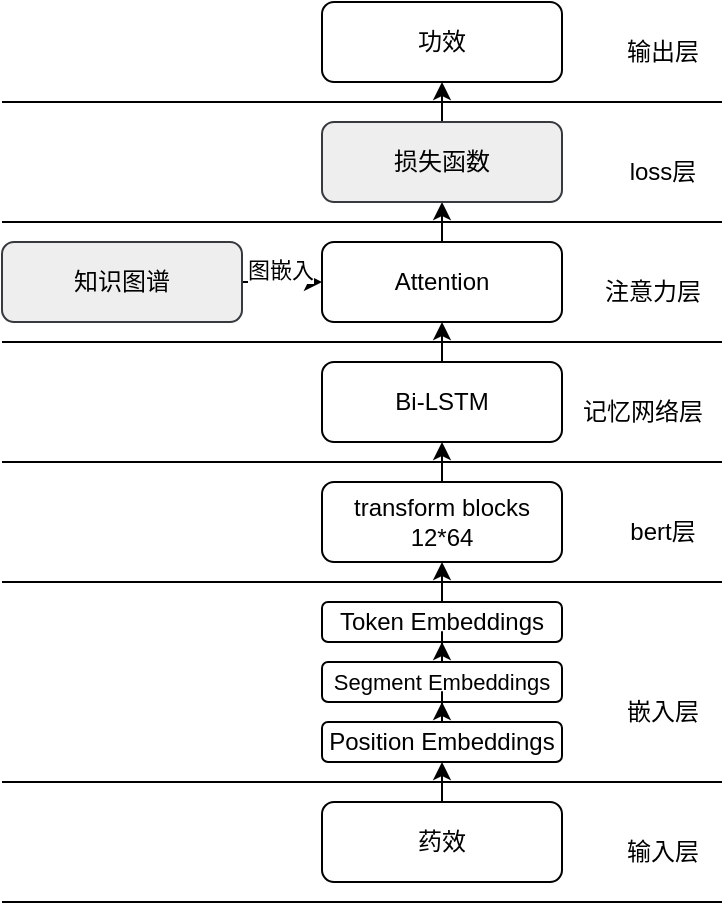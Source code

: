 <mxfile version="25.0.3">
  <diagram id="C5RBs43oDa-KdzZeNtuy" name="Page-1">
    <mxGraphModel dx="607" dy="324" grid="1" gridSize="10" guides="1" tooltips="1" connect="1" arrows="1" fold="1" page="1" pageScale="1" pageWidth="827" pageHeight="1169" math="0" shadow="0">
      <root>
        <mxCell id="WIyWlLk6GJQsqaUBKTNV-0" />
        <mxCell id="WIyWlLk6GJQsqaUBKTNV-1" parent="WIyWlLk6GJQsqaUBKTNV-0" />
        <mxCell id="dwytKqZ6Oi4gPbC8ugy5-39" style="edgeStyle=orthogonalEdgeStyle;rounded=1;orthogonalLoop=1;jettySize=auto;html=1;entryX=0.5;entryY=1;entryDx=0;entryDy=0;" parent="WIyWlLk6GJQsqaUBKTNV-1" source="dwytKqZ6Oi4gPbC8ugy5-0" target="dwytKqZ6Oi4gPbC8ugy5-35" edge="1">
          <mxGeometry relative="1" as="geometry" />
        </mxCell>
        <mxCell id="dwytKqZ6Oi4gPbC8ugy5-0" value="药效" style="rounded=1;whiteSpace=wrap;html=1;labelBackgroundColor=none;" parent="WIyWlLk6GJQsqaUBKTNV-1" vertex="1">
          <mxGeometry x="320" y="480" width="120" height="40" as="geometry" />
        </mxCell>
        <mxCell id="dwytKqZ6Oi4gPbC8ugy5-20" style="edgeStyle=orthogonalEdgeStyle;rounded=1;orthogonalLoop=1;jettySize=auto;html=1;entryX=0.5;entryY=1;entryDx=0;entryDy=0;" parent="WIyWlLk6GJQsqaUBKTNV-1" source="dwytKqZ6Oi4gPbC8ugy5-2" target="dwytKqZ6Oi4gPbC8ugy5-3" edge="1">
          <mxGeometry relative="1" as="geometry" />
        </mxCell>
        <mxCell id="dwytKqZ6Oi4gPbC8ugy5-2" value="transform blocks&lt;br&gt;12*64" style="rounded=1;whiteSpace=wrap;html=1;labelBackgroundColor=none;" parent="WIyWlLk6GJQsqaUBKTNV-1" vertex="1">
          <mxGeometry x="320" y="320" width="120" height="40" as="geometry" />
        </mxCell>
        <mxCell id="dwytKqZ6Oi4gPbC8ugy5-21" style="edgeStyle=orthogonalEdgeStyle;rounded=1;orthogonalLoop=1;jettySize=auto;html=1;entryX=0.5;entryY=1;entryDx=0;entryDy=0;" parent="WIyWlLk6GJQsqaUBKTNV-1" source="dwytKqZ6Oi4gPbC8ugy5-3" target="dwytKqZ6Oi4gPbC8ugy5-4" edge="1">
          <mxGeometry relative="1" as="geometry" />
        </mxCell>
        <mxCell id="dwytKqZ6Oi4gPbC8ugy5-3" value="Bi-LSTM" style="rounded=1;whiteSpace=wrap;html=1;labelBackgroundColor=none;" parent="WIyWlLk6GJQsqaUBKTNV-1" vertex="1">
          <mxGeometry x="320" y="260" width="120" height="40" as="geometry" />
        </mxCell>
        <mxCell id="drv2qBdMeFoUVyXMTwyf-8" style="edgeStyle=orthogonalEdgeStyle;rounded=1;orthogonalLoop=1;jettySize=auto;html=1;entryX=0.5;entryY=1;entryDx=0;entryDy=0;" edge="1" parent="WIyWlLk6GJQsqaUBKTNV-1" source="dwytKqZ6Oi4gPbC8ugy5-4" target="drv2qBdMeFoUVyXMTwyf-3">
          <mxGeometry relative="1" as="geometry" />
        </mxCell>
        <mxCell id="dwytKqZ6Oi4gPbC8ugy5-4" value="Attention" style="rounded=1;whiteSpace=wrap;html=1;labelBackgroundColor=none;" parent="WIyWlLk6GJQsqaUBKTNV-1" vertex="1">
          <mxGeometry x="320" y="200" width="120" height="40" as="geometry" />
        </mxCell>
        <mxCell id="dwytKqZ6Oi4gPbC8ugy5-5" value="功效" style="rounded=1;whiteSpace=wrap;html=1;labelBackgroundColor=none;" parent="WIyWlLk6GJQsqaUBKTNV-1" vertex="1">
          <mxGeometry x="320" y="80" width="120" height="40" as="geometry" />
        </mxCell>
        <mxCell id="dwytKqZ6Oi4gPbC8ugy5-11" value="" style="endArrow=none;html=1;rounded=1;" parent="WIyWlLk6GJQsqaUBKTNV-1" edge="1">
          <mxGeometry width="50" height="50" relative="1" as="geometry">
            <mxPoint x="160" y="530" as="sourcePoint" />
            <mxPoint x="520" y="530" as="targetPoint" />
          </mxGeometry>
        </mxCell>
        <mxCell id="dwytKqZ6Oi4gPbC8ugy5-12" value="" style="endArrow=none;html=1;rounded=1;" parent="WIyWlLk6GJQsqaUBKTNV-1" edge="1">
          <mxGeometry width="50" height="50" relative="1" as="geometry">
            <mxPoint x="160" y="470" as="sourcePoint" />
            <mxPoint x="520" y="470" as="targetPoint" />
          </mxGeometry>
        </mxCell>
        <mxCell id="dwytKqZ6Oi4gPbC8ugy5-13" value="" style="endArrow=none;html=1;rounded=1;" parent="WIyWlLk6GJQsqaUBKTNV-1" edge="1">
          <mxGeometry width="50" height="50" relative="1" as="geometry">
            <mxPoint x="160" y="370" as="sourcePoint" />
            <mxPoint x="520" y="370" as="targetPoint" />
          </mxGeometry>
        </mxCell>
        <mxCell id="dwytKqZ6Oi4gPbC8ugy5-14" value="" style="endArrow=none;html=1;rounded=1;" parent="WIyWlLk6GJQsqaUBKTNV-1" edge="1">
          <mxGeometry width="50" height="50" relative="1" as="geometry">
            <mxPoint x="160" y="310" as="sourcePoint" />
            <mxPoint x="520" y="310" as="targetPoint" />
          </mxGeometry>
        </mxCell>
        <mxCell id="dwytKqZ6Oi4gPbC8ugy5-15" value="" style="endArrow=none;html=1;rounded=1;" parent="WIyWlLk6GJQsqaUBKTNV-1" edge="1">
          <mxGeometry width="50" height="50" relative="1" as="geometry">
            <mxPoint x="160" y="250" as="sourcePoint" />
            <mxPoint x="520" y="250" as="targetPoint" />
          </mxGeometry>
        </mxCell>
        <mxCell id="dwytKqZ6Oi4gPbC8ugy5-16" value="" style="endArrow=none;html=1;rounded=1;" parent="WIyWlLk6GJQsqaUBKTNV-1" edge="1">
          <mxGeometry width="50" height="50" relative="1" as="geometry">
            <mxPoint x="160" y="190" as="sourcePoint" />
            <mxPoint x="520" y="190" as="targetPoint" />
          </mxGeometry>
        </mxCell>
        <mxCell id="dwytKqZ6Oi4gPbC8ugy5-23" value="输出层" style="text;html=1;align=center;verticalAlign=middle;resizable=0;points=[];autosize=1;strokeColor=none;fillColor=none;rounded=1;" parent="WIyWlLk6GJQsqaUBKTNV-1" vertex="1">
          <mxGeometry x="460" y="90" width="60" height="30" as="geometry" />
        </mxCell>
        <mxCell id="dwytKqZ6Oi4gPbC8ugy5-24" value="注意力层" style="text;html=1;align=center;verticalAlign=middle;resizable=0;points=[];autosize=1;strokeColor=none;fillColor=none;rounded=1;" parent="WIyWlLk6GJQsqaUBKTNV-1" vertex="1">
          <mxGeometry x="450" y="210" width="70" height="30" as="geometry" />
        </mxCell>
        <mxCell id="dwytKqZ6Oi4gPbC8ugy5-25" value="记忆网络层" style="text;html=1;align=center;verticalAlign=middle;resizable=0;points=[];autosize=1;strokeColor=none;fillColor=none;rounded=1;" parent="WIyWlLk6GJQsqaUBKTNV-1" vertex="1">
          <mxGeometry x="440" y="270" width="80" height="30" as="geometry" />
        </mxCell>
        <mxCell id="dwytKqZ6Oi4gPbC8ugy5-28" value="bert层" style="text;html=1;align=center;verticalAlign=middle;resizable=0;points=[];autosize=1;strokeColor=none;fillColor=none;rounded=1;" parent="WIyWlLk6GJQsqaUBKTNV-1" vertex="1">
          <mxGeometry x="460" y="330" width="60" height="30" as="geometry" />
        </mxCell>
        <mxCell id="dwytKqZ6Oi4gPbC8ugy5-30" value="嵌入层" style="text;html=1;align=center;verticalAlign=middle;resizable=0;points=[];autosize=1;strokeColor=none;fillColor=none;rounded=1;" parent="WIyWlLk6GJQsqaUBKTNV-1" vertex="1">
          <mxGeometry x="460" y="420" width="60" height="30" as="geometry" />
        </mxCell>
        <mxCell id="dwytKqZ6Oi4gPbC8ugy5-31" value="输入层" style="text;html=1;align=center;verticalAlign=middle;resizable=0;points=[];autosize=1;strokeColor=none;fillColor=none;rounded=1;" parent="WIyWlLk6GJQsqaUBKTNV-1" vertex="1">
          <mxGeometry x="460" y="490" width="60" height="30" as="geometry" />
        </mxCell>
        <mxCell id="dwytKqZ6Oi4gPbC8ugy5-38" style="edgeStyle=orthogonalEdgeStyle;rounded=1;orthogonalLoop=1;jettySize=auto;html=1;" parent="WIyWlLk6GJQsqaUBKTNV-1" source="dwytKqZ6Oi4gPbC8ugy5-33" target="dwytKqZ6Oi4gPbC8ugy5-2" edge="1">
          <mxGeometry relative="1" as="geometry" />
        </mxCell>
        <mxCell id="dwytKqZ6Oi4gPbC8ugy5-33" value="Token Embeddings" style="rounded=1;whiteSpace=wrap;html=1;strokeColor=default;" parent="WIyWlLk6GJQsqaUBKTNV-1" vertex="1">
          <mxGeometry x="320" y="380" width="120" height="20" as="geometry" />
        </mxCell>
        <mxCell id="dwytKqZ6Oi4gPbC8ugy5-36" style="edgeStyle=orthogonalEdgeStyle;rounded=1;orthogonalLoop=1;jettySize=auto;html=1;" parent="WIyWlLk6GJQsqaUBKTNV-1" source="dwytKqZ6Oi4gPbC8ugy5-34" target="dwytKqZ6Oi4gPbC8ugy5-33" edge="1">
          <mxGeometry relative="1" as="geometry" />
        </mxCell>
        <mxCell id="dwytKqZ6Oi4gPbC8ugy5-34" value="&lt;font style=&quot;font-size: 11px;&quot;&gt;Segment Embeddings&lt;/font&gt;" style="rounded=1;whiteSpace=wrap;html=1;strokeColor=default;" parent="WIyWlLk6GJQsqaUBKTNV-1" vertex="1">
          <mxGeometry x="320" y="410" width="120" height="20" as="geometry" />
        </mxCell>
        <mxCell id="dwytKqZ6Oi4gPbC8ugy5-37" style="edgeStyle=orthogonalEdgeStyle;rounded=1;orthogonalLoop=1;jettySize=auto;html=1;" parent="WIyWlLk6GJQsqaUBKTNV-1" source="dwytKqZ6Oi4gPbC8ugy5-35" target="dwytKqZ6Oi4gPbC8ugy5-34" edge="1">
          <mxGeometry relative="1" as="geometry" />
        </mxCell>
        <mxCell id="dwytKqZ6Oi4gPbC8ugy5-35" value="Position Embeddings" style="rounded=1;whiteSpace=wrap;html=1;strokeColor=default;" parent="WIyWlLk6GJQsqaUBKTNV-1" vertex="1">
          <mxGeometry x="320" y="440" width="120" height="20" as="geometry" />
        </mxCell>
        <mxCell id="drv2qBdMeFoUVyXMTwyf-1" style="edgeStyle=orthogonalEdgeStyle;rounded=1;orthogonalLoop=1;jettySize=auto;html=1;" edge="1" parent="WIyWlLk6GJQsqaUBKTNV-1" source="drv2qBdMeFoUVyXMTwyf-0" target="dwytKqZ6Oi4gPbC8ugy5-4">
          <mxGeometry relative="1" as="geometry" />
        </mxCell>
        <mxCell id="drv2qBdMeFoUVyXMTwyf-2" value="图嵌入" style="edgeLabel;html=1;align=center;verticalAlign=middle;resizable=0;points=[];rounded=1;" vertex="1" connectable="0" parent="drv2qBdMeFoUVyXMTwyf-1">
          <mxGeometry x="-0.079" y="6" relative="1" as="geometry">
            <mxPoint as="offset" />
          </mxGeometry>
        </mxCell>
        <mxCell id="drv2qBdMeFoUVyXMTwyf-0" value="知识图谱" style="rounded=1;whiteSpace=wrap;html=1;fillColor=#eeeeee;strokeColor=#36393d;" vertex="1" parent="WIyWlLk6GJQsqaUBKTNV-1">
          <mxGeometry x="160" y="200" width="120" height="40" as="geometry" />
        </mxCell>
        <mxCell id="drv2qBdMeFoUVyXMTwyf-9" style="edgeStyle=orthogonalEdgeStyle;rounded=1;orthogonalLoop=1;jettySize=auto;html=1;" edge="1" parent="WIyWlLk6GJQsqaUBKTNV-1" source="drv2qBdMeFoUVyXMTwyf-3" target="dwytKqZ6Oi4gPbC8ugy5-5">
          <mxGeometry relative="1" as="geometry" />
        </mxCell>
        <mxCell id="drv2qBdMeFoUVyXMTwyf-3" value="损失函数" style="rounded=1;whiteSpace=wrap;html=1;labelBackgroundColor=none;fillColor=#eeeeee;strokeColor=#36393d;" vertex="1" parent="WIyWlLk6GJQsqaUBKTNV-1">
          <mxGeometry x="320" y="140" width="120" height="40" as="geometry" />
        </mxCell>
        <mxCell id="drv2qBdMeFoUVyXMTwyf-4" value="loss层" style="text;html=1;align=center;verticalAlign=middle;resizable=0;points=[];autosize=1;strokeColor=none;fillColor=none;rounded=1;" vertex="1" parent="WIyWlLk6GJQsqaUBKTNV-1">
          <mxGeometry x="460" y="150" width="60" height="30" as="geometry" />
        </mxCell>
        <mxCell id="drv2qBdMeFoUVyXMTwyf-5" value="" style="endArrow=none;html=1;rounded=1;" edge="1" parent="WIyWlLk6GJQsqaUBKTNV-1">
          <mxGeometry width="50" height="50" relative="1" as="geometry">
            <mxPoint x="160" y="130" as="sourcePoint" />
            <mxPoint x="520" y="130" as="targetPoint" />
          </mxGeometry>
        </mxCell>
      </root>
    </mxGraphModel>
  </diagram>
</mxfile>
